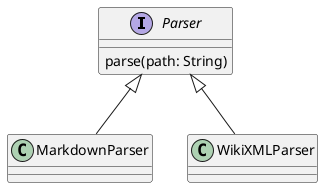 @startuml
interface Parser {
  parse(path: String)
}
class MarkdownParser
class WikiXMLParser 
Parser <|-- MarkdownParser
Parser <|-- WikiXMLParser
@enduml
